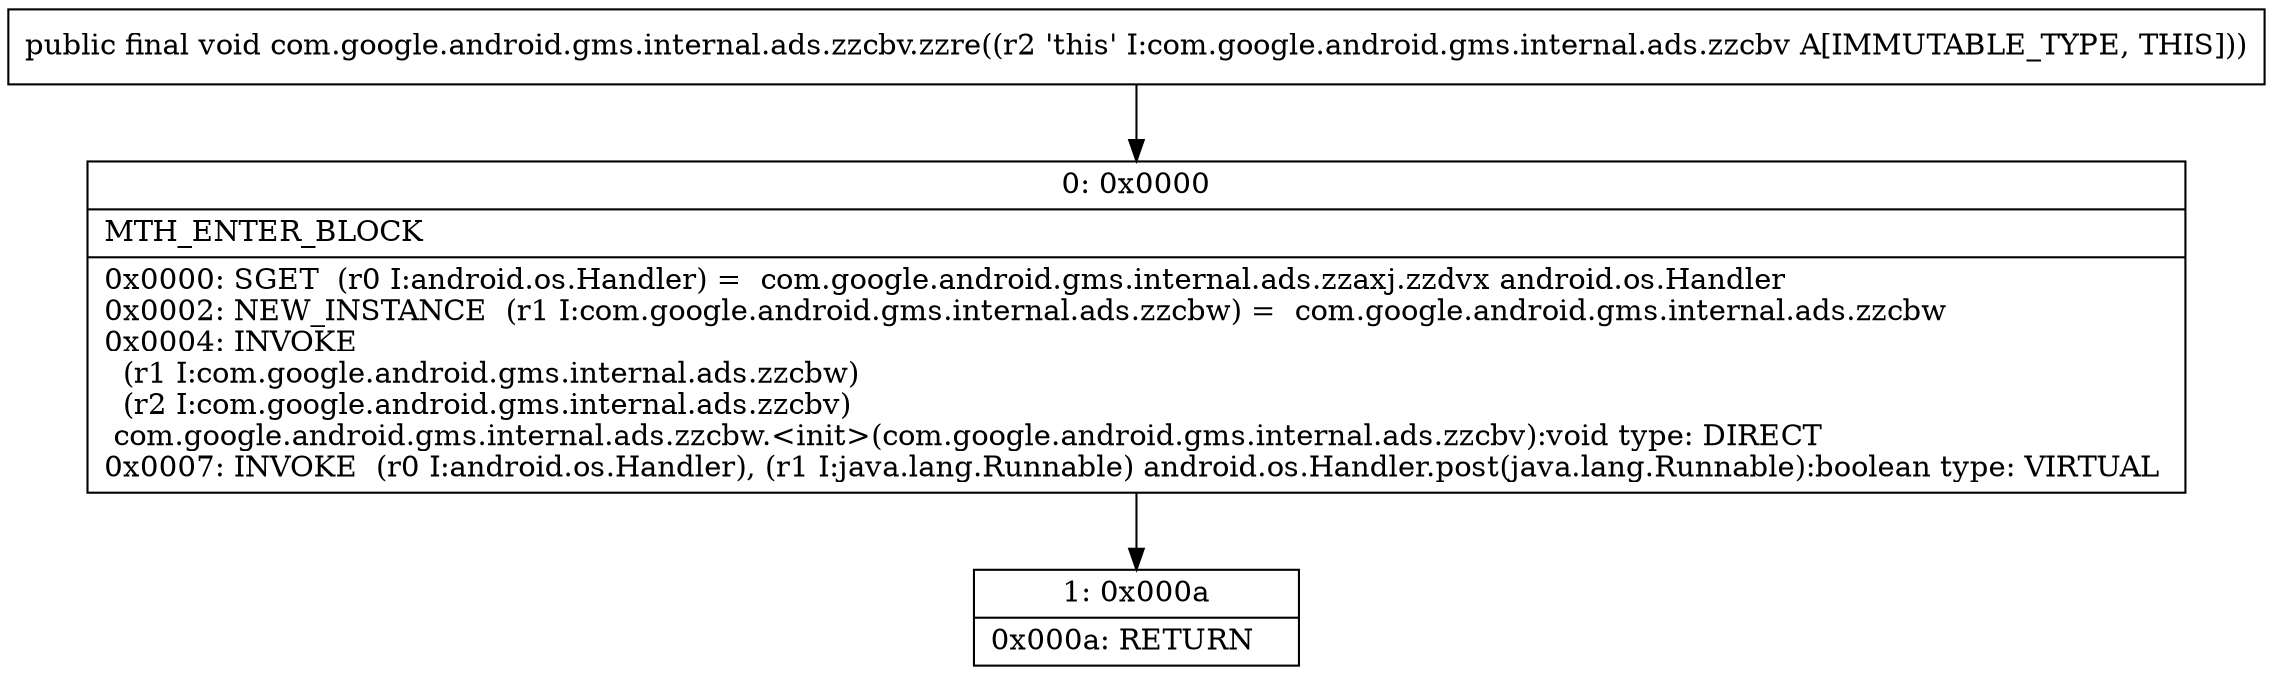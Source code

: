 digraph "CFG forcom.google.android.gms.internal.ads.zzcbv.zzre()V" {
Node_0 [shape=record,label="{0\:\ 0x0000|MTH_ENTER_BLOCK\l|0x0000: SGET  (r0 I:android.os.Handler) =  com.google.android.gms.internal.ads.zzaxj.zzdvx android.os.Handler \l0x0002: NEW_INSTANCE  (r1 I:com.google.android.gms.internal.ads.zzcbw) =  com.google.android.gms.internal.ads.zzcbw \l0x0004: INVOKE  \l  (r1 I:com.google.android.gms.internal.ads.zzcbw)\l  (r2 I:com.google.android.gms.internal.ads.zzcbv)\l com.google.android.gms.internal.ads.zzcbw.\<init\>(com.google.android.gms.internal.ads.zzcbv):void type: DIRECT \l0x0007: INVOKE  (r0 I:android.os.Handler), (r1 I:java.lang.Runnable) android.os.Handler.post(java.lang.Runnable):boolean type: VIRTUAL \l}"];
Node_1 [shape=record,label="{1\:\ 0x000a|0x000a: RETURN   \l}"];
MethodNode[shape=record,label="{public final void com.google.android.gms.internal.ads.zzcbv.zzre((r2 'this' I:com.google.android.gms.internal.ads.zzcbv A[IMMUTABLE_TYPE, THIS])) }"];
MethodNode -> Node_0;
Node_0 -> Node_1;
}


